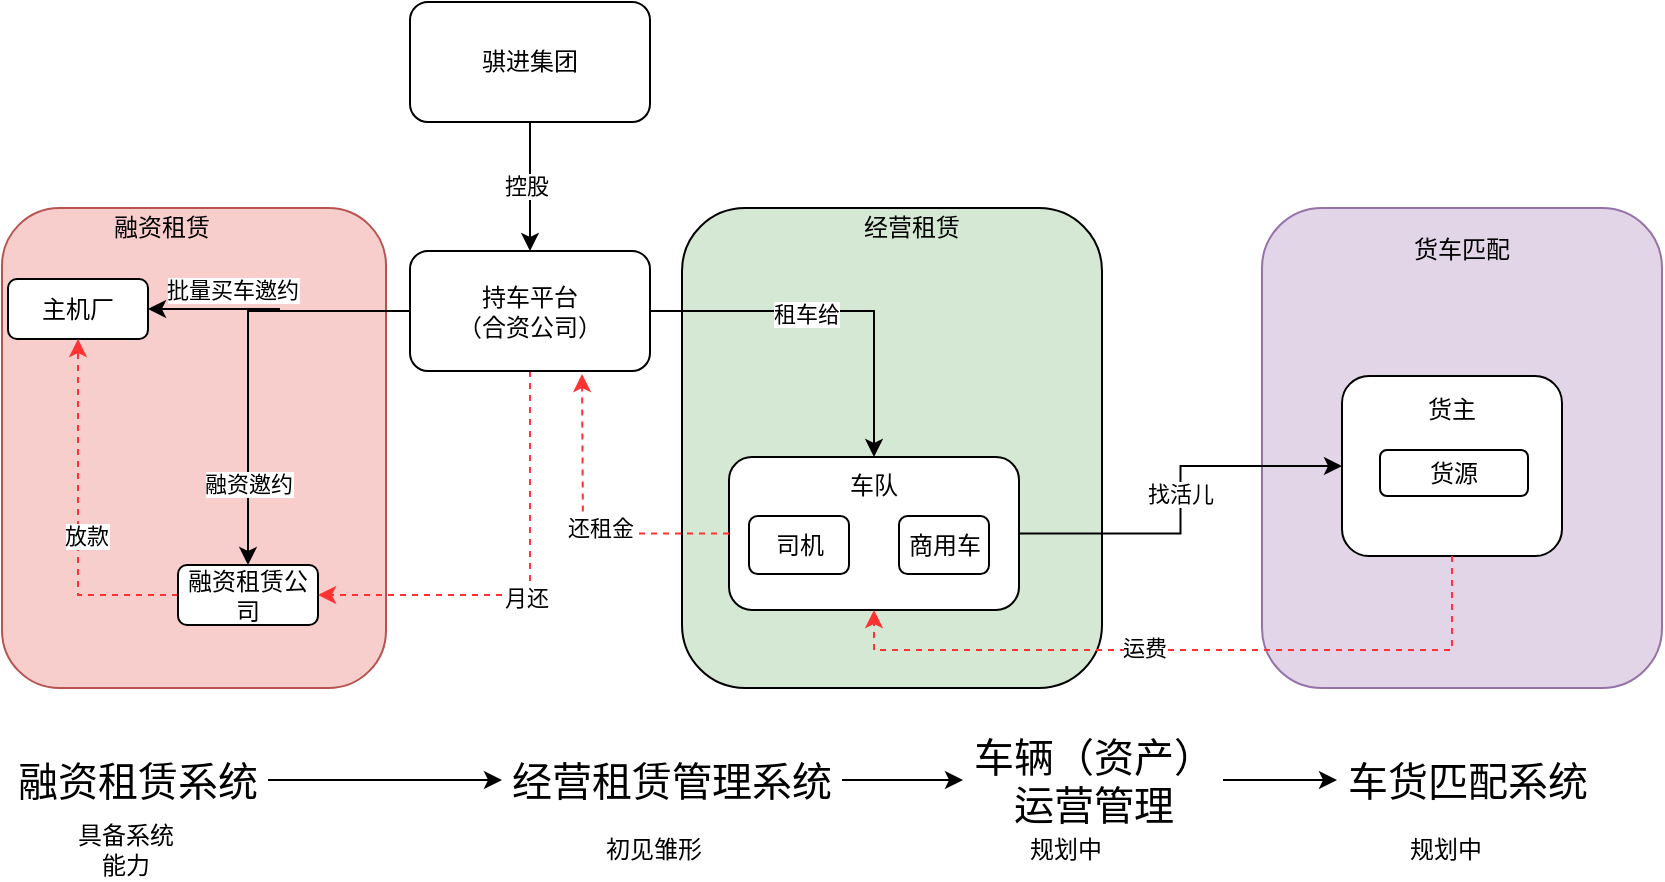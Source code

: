 <mxfile version="24.8.6">
  <diagram name="Page-1" id="6P4cRUNg19xyULZVHrcm">
    <mxGraphModel dx="1403" dy="746" grid="1" gridSize="10" guides="1" tooltips="1" connect="1" arrows="1" fold="1" page="1" pageScale="1" pageWidth="850" pageHeight="1100" math="0" shadow="0">
      <root>
        <mxCell id="0" />
        <mxCell id="1" parent="0" />
        <mxCell id="IccJKijxhRv_FzLwBZtU-58" value="" style="rounded=1;whiteSpace=wrap;html=1;fillColor=#e1d5e7;strokeColor=#9673a6;" vertex="1" parent="1">
          <mxGeometry x="920" y="240" width="200" height="240" as="geometry" />
        </mxCell>
        <mxCell id="IccJKijxhRv_FzLwBZtU-45" value="" style="whiteSpace=wrap;html=1;rounded=1;" vertex="1" parent="1">
          <mxGeometry x="960" y="324" width="110" height="90" as="geometry" />
        </mxCell>
        <mxCell id="IccJKijxhRv_FzLwBZtU-3" value="" style="rounded=1;whiteSpace=wrap;html=1;fillColor=#D5E8D4;" vertex="1" parent="1">
          <mxGeometry x="630" y="240" width="210" height="240" as="geometry" />
        </mxCell>
        <mxCell id="IccJKijxhRv_FzLwBZtU-62" style="edgeStyle=orthogonalEdgeStyle;rounded=0;orthogonalLoop=1;jettySize=auto;html=1;" edge="1" parent="1" source="IccJKijxhRv_FzLwBZtU-1" target="IccJKijxhRv_FzLwBZtU-45">
          <mxGeometry relative="1" as="geometry" />
        </mxCell>
        <mxCell id="IccJKijxhRv_FzLwBZtU-69" value="找活儿" style="edgeLabel;html=1;align=center;verticalAlign=middle;resizable=0;points=[];" vertex="1" connectable="0" parent="IccJKijxhRv_FzLwBZtU-62">
          <mxGeometry x="0.03" y="1" relative="1" as="geometry">
            <mxPoint as="offset" />
          </mxGeometry>
        </mxCell>
        <mxCell id="IccJKijxhRv_FzLwBZtU-1" value="" style="rounded=1;whiteSpace=wrap;html=1;" vertex="1" parent="1">
          <mxGeometry x="653.5" y="364.5" width="145" height="76.5" as="geometry" />
        </mxCell>
        <mxCell id="IccJKijxhRv_FzLwBZtU-4" value="" style="rounded=1;whiteSpace=wrap;html=1;fillColor=#f8cecc;strokeColor=#b85450;" vertex="1" parent="1">
          <mxGeometry x="290" y="240" width="192" height="240" as="geometry" />
        </mxCell>
        <mxCell id="IccJKijxhRv_FzLwBZtU-30" style="edgeStyle=orthogonalEdgeStyle;rounded=0;orthogonalLoop=1;jettySize=auto;html=1;" edge="1" parent="1" source="IccJKijxhRv_FzLwBZtU-6" target="IccJKijxhRv_FzLwBZtU-19">
          <mxGeometry relative="1" as="geometry" />
        </mxCell>
        <mxCell id="IccJKijxhRv_FzLwBZtU-31" value="批量买车邀约" style="edgeLabel;html=1;align=center;verticalAlign=middle;resizable=0;points=[];" vertex="1" connectable="0" parent="IccJKijxhRv_FzLwBZtU-30">
          <mxGeometry x="0.012" y="5" relative="1" as="geometry">
            <mxPoint x="-23" y="-15" as="offset" />
          </mxGeometry>
        </mxCell>
        <mxCell id="IccJKijxhRv_FzLwBZtU-32" style="edgeStyle=orthogonalEdgeStyle;rounded=0;orthogonalLoop=1;jettySize=auto;html=1;entryX=0.5;entryY=0;entryDx=0;entryDy=0;" edge="1" parent="1" source="IccJKijxhRv_FzLwBZtU-6" target="IccJKijxhRv_FzLwBZtU-20">
          <mxGeometry relative="1" as="geometry" />
        </mxCell>
        <mxCell id="IccJKijxhRv_FzLwBZtU-33" value="融资邀约" style="edgeLabel;html=1;align=center;verticalAlign=middle;resizable=0;points=[];" vertex="1" connectable="0" parent="IccJKijxhRv_FzLwBZtU-32">
          <mxGeometry x="-0.015" y="-1" relative="1" as="geometry">
            <mxPoint x="1" y="65" as="offset" />
          </mxGeometry>
        </mxCell>
        <mxCell id="IccJKijxhRv_FzLwBZtU-43" style="edgeStyle=orthogonalEdgeStyle;rounded=0;orthogonalLoop=1;jettySize=auto;html=1;entryX=1;entryY=0.5;entryDx=0;entryDy=0;exitX=0.5;exitY=1;exitDx=0;exitDy=0;dashed=1;strokeColor=#FF3333;" edge="1" parent="1" source="IccJKijxhRv_FzLwBZtU-6" target="IccJKijxhRv_FzLwBZtU-20">
          <mxGeometry relative="1" as="geometry" />
        </mxCell>
        <mxCell id="IccJKijxhRv_FzLwBZtU-44" value="月还" style="edgeLabel;html=1;align=center;verticalAlign=middle;resizable=0;points=[];" vertex="1" connectable="0" parent="IccJKijxhRv_FzLwBZtU-43">
          <mxGeometry x="0.051" y="1" relative="1" as="geometry">
            <mxPoint as="offset" />
          </mxGeometry>
        </mxCell>
        <mxCell id="IccJKijxhRv_FzLwBZtU-51" style="edgeStyle=orthogonalEdgeStyle;rounded=0;orthogonalLoop=1;jettySize=auto;html=1;entryX=0.5;entryY=0;entryDx=0;entryDy=0;" edge="1" parent="1" source="IccJKijxhRv_FzLwBZtU-6" target="IccJKijxhRv_FzLwBZtU-1">
          <mxGeometry relative="1" as="geometry" />
        </mxCell>
        <mxCell id="IccJKijxhRv_FzLwBZtU-52" value="租车给" style="edgeLabel;html=1;align=center;verticalAlign=middle;resizable=0;points=[];" vertex="1" connectable="0" parent="IccJKijxhRv_FzLwBZtU-51">
          <mxGeometry x="-0.157" y="-1" relative="1" as="geometry">
            <mxPoint as="offset" />
          </mxGeometry>
        </mxCell>
        <mxCell id="IccJKijxhRv_FzLwBZtU-6" value="持车平台&lt;div&gt;（合资公司）&lt;/div&gt;" style="whiteSpace=wrap;html=1;rounded=1;" vertex="1" parent="1">
          <mxGeometry x="494" y="261.5" width="120" height="60" as="geometry" />
        </mxCell>
        <mxCell id="IccJKijxhRv_FzLwBZtU-56" style="edgeStyle=orthogonalEdgeStyle;rounded=0;orthogonalLoop=1;jettySize=auto;html=1;entryX=0.5;entryY=0;entryDx=0;entryDy=0;" edge="1" parent="1" source="IccJKijxhRv_FzLwBZtU-8" target="IccJKijxhRv_FzLwBZtU-6">
          <mxGeometry relative="1" as="geometry">
            <mxPoint x="540" y="260" as="targetPoint" />
          </mxGeometry>
        </mxCell>
        <mxCell id="IccJKijxhRv_FzLwBZtU-57" value="控股" style="edgeLabel;html=1;align=center;verticalAlign=middle;resizable=0;points=[];" vertex="1" connectable="0" parent="IccJKijxhRv_FzLwBZtU-56">
          <mxGeometry x="-0.025" y="-2" relative="1" as="geometry">
            <mxPoint as="offset" />
          </mxGeometry>
        </mxCell>
        <mxCell id="IccJKijxhRv_FzLwBZtU-8" value="骐进集团" style="rounded=1;whiteSpace=wrap;html=1;" vertex="1" parent="1">
          <mxGeometry x="494" y="137" width="120" height="60" as="geometry" />
        </mxCell>
        <mxCell id="IccJKijxhRv_FzLwBZtU-13" value="商用车" style="rounded=1;whiteSpace=wrap;html=1;" vertex="1" parent="1">
          <mxGeometry x="738.5" y="394" width="45" height="29" as="geometry" />
        </mxCell>
        <mxCell id="IccJKijxhRv_FzLwBZtU-15" value="司机" style="rounded=1;whiteSpace=wrap;html=1;" vertex="1" parent="1">
          <mxGeometry x="663.5" y="394" width="50" height="29" as="geometry" />
        </mxCell>
        <mxCell id="IccJKijxhRv_FzLwBZtU-17" value="经营租赁" style="text;html=1;align=center;verticalAlign=middle;whiteSpace=wrap;rounded=0;" vertex="1" parent="1">
          <mxGeometry x="714.5" y="235" width="60" height="30" as="geometry" />
        </mxCell>
        <mxCell id="IccJKijxhRv_FzLwBZtU-18" value="融资租赁" style="text;html=1;align=center;verticalAlign=middle;whiteSpace=wrap;rounded=0;" vertex="1" parent="1">
          <mxGeometry x="340" y="235" width="60" height="30" as="geometry" />
        </mxCell>
        <mxCell id="IccJKijxhRv_FzLwBZtU-19" value="主机厂" style="rounded=1;whiteSpace=wrap;html=1;" vertex="1" parent="1">
          <mxGeometry x="293" y="275.5" width="70" height="30" as="geometry" />
        </mxCell>
        <mxCell id="IccJKijxhRv_FzLwBZtU-34" style="edgeStyle=orthogonalEdgeStyle;rounded=0;orthogonalLoop=1;jettySize=auto;html=1;entryX=0.5;entryY=1;entryDx=0;entryDy=0;dashed=1;strokeColor=#FF3333;" edge="1" parent="1" source="IccJKijxhRv_FzLwBZtU-20" target="IccJKijxhRv_FzLwBZtU-19">
          <mxGeometry relative="1" as="geometry" />
        </mxCell>
        <mxCell id="IccJKijxhRv_FzLwBZtU-35" value="放款" style="edgeLabel;html=1;align=center;verticalAlign=middle;resizable=0;points=[];" vertex="1" connectable="0" parent="IccJKijxhRv_FzLwBZtU-34">
          <mxGeometry x="-0.105" y="-4" relative="1" as="geometry">
            <mxPoint as="offset" />
          </mxGeometry>
        </mxCell>
        <mxCell id="IccJKijxhRv_FzLwBZtU-20" value="融资租赁公司" style="rounded=1;whiteSpace=wrap;html=1;" vertex="1" parent="1">
          <mxGeometry x="378" y="418.5" width="70" height="30" as="geometry" />
        </mxCell>
        <mxCell id="IccJKijxhRv_FzLwBZtU-64" style="edgeStyle=orthogonalEdgeStyle;rounded=0;orthogonalLoop=1;jettySize=auto;html=1;entryX=0.5;entryY=1;entryDx=0;entryDy=0;exitX=0.5;exitY=1;exitDx=0;exitDy=0;strokeColor=#FF3333;dashed=1;" edge="1" parent="1" source="IccJKijxhRv_FzLwBZtU-45" target="IccJKijxhRv_FzLwBZtU-1">
          <mxGeometry relative="1" as="geometry" />
        </mxCell>
        <mxCell id="IccJKijxhRv_FzLwBZtU-65" value="运费" style="edgeLabel;html=1;align=center;verticalAlign=middle;resizable=0;points=[];" vertex="1" connectable="0" parent="IccJKijxhRv_FzLwBZtU-64">
          <mxGeometry x="0.133" y="-1" relative="1" as="geometry">
            <mxPoint as="offset" />
          </mxGeometry>
        </mxCell>
        <mxCell id="IccJKijxhRv_FzLwBZtU-27" value="货源" style="whiteSpace=wrap;html=1;rounded=1;" vertex="1" parent="1">
          <mxGeometry x="979" y="361" width="74" height="23" as="geometry" />
        </mxCell>
        <mxCell id="IccJKijxhRv_FzLwBZtU-49" value="车队" style="text;html=1;align=center;verticalAlign=middle;whiteSpace=wrap;rounded=0;" vertex="1" parent="1">
          <mxGeometry x="696" y="364" width="60" height="30" as="geometry" />
        </mxCell>
        <mxCell id="IccJKijxhRv_FzLwBZtU-53" style="edgeStyle=orthogonalEdgeStyle;rounded=0;orthogonalLoop=1;jettySize=auto;html=1;strokeColor=#FF3333;dashed=1;" edge="1" parent="1" source="IccJKijxhRv_FzLwBZtU-1">
          <mxGeometry relative="1" as="geometry">
            <mxPoint x="580" y="323" as="targetPoint" />
          </mxGeometry>
        </mxCell>
        <mxCell id="IccJKijxhRv_FzLwBZtU-54" value="还租金" style="edgeLabel;html=1;align=center;verticalAlign=middle;resizable=0;points=[];" vertex="1" connectable="0" parent="IccJKijxhRv_FzLwBZtU-53">
          <mxGeometry x="-0.157" y="-4" relative="1" as="geometry">
            <mxPoint y="1" as="offset" />
          </mxGeometry>
        </mxCell>
        <mxCell id="IccJKijxhRv_FzLwBZtU-59" value="货车匹配" style="text;html=1;align=center;verticalAlign=middle;whiteSpace=wrap;rounded=0;" vertex="1" parent="1">
          <mxGeometry x="990" y="245.5" width="60" height="30" as="geometry" />
        </mxCell>
        <mxCell id="IccJKijxhRv_FzLwBZtU-60" value="货主" style="text;html=1;align=center;verticalAlign=middle;whiteSpace=wrap;rounded=0;" vertex="1" parent="1">
          <mxGeometry x="985" y="330" width="60" height="22" as="geometry" />
        </mxCell>
        <mxCell id="IccJKijxhRv_FzLwBZtU-72" value="" style="edgeStyle=orthogonalEdgeStyle;rounded=0;orthogonalLoop=1;jettySize=auto;html=1;" edge="1" parent="1" source="IccJKijxhRv_FzLwBZtU-70" target="IccJKijxhRv_FzLwBZtU-71">
          <mxGeometry relative="1" as="geometry" />
        </mxCell>
        <mxCell id="IccJKijxhRv_FzLwBZtU-70" value="融资租赁系统" style="text;html=1;align=center;verticalAlign=middle;whiteSpace=wrap;rounded=0;fontSize=20;" vertex="1" parent="1">
          <mxGeometry x="293" y="496" width="130" height="60" as="geometry" />
        </mxCell>
        <mxCell id="IccJKijxhRv_FzLwBZtU-74" value="" style="edgeStyle=orthogonalEdgeStyle;rounded=0;orthogonalLoop=1;jettySize=auto;html=1;" edge="1" parent="1" source="IccJKijxhRv_FzLwBZtU-71" target="IccJKijxhRv_FzLwBZtU-73">
          <mxGeometry relative="1" as="geometry" />
        </mxCell>
        <mxCell id="IccJKijxhRv_FzLwBZtU-71" value="经营租赁管理系统" style="text;html=1;align=center;verticalAlign=middle;whiteSpace=wrap;rounded=0;fontSize=20;" vertex="1" parent="1">
          <mxGeometry x="540" y="496" width="170" height="60" as="geometry" />
        </mxCell>
        <mxCell id="IccJKijxhRv_FzLwBZtU-76" value="" style="edgeStyle=orthogonalEdgeStyle;rounded=0;orthogonalLoop=1;jettySize=auto;html=1;" edge="1" parent="1" source="IccJKijxhRv_FzLwBZtU-73" target="IccJKijxhRv_FzLwBZtU-75">
          <mxGeometry relative="1" as="geometry" />
        </mxCell>
        <mxCell id="IccJKijxhRv_FzLwBZtU-73" value="车辆（资产）运营管理" style="text;html=1;align=center;verticalAlign=middle;whiteSpace=wrap;rounded=0;fontSize=20;" vertex="1" parent="1">
          <mxGeometry x="770.5" y="496" width="130" height="60" as="geometry" />
        </mxCell>
        <mxCell id="IccJKijxhRv_FzLwBZtU-75" value="车货匹配系统" style="text;html=1;align=center;verticalAlign=middle;whiteSpace=wrap;rounded=0;fontSize=20;" vertex="1" parent="1">
          <mxGeometry x="957.5" y="496" width="130" height="60" as="geometry" />
        </mxCell>
        <mxCell id="IccJKijxhRv_FzLwBZtU-77" value="具备系统能力" style="text;html=1;align=center;verticalAlign=middle;whiteSpace=wrap;rounded=0;" vertex="1" parent="1">
          <mxGeometry x="322" y="546" width="60" height="30" as="geometry" />
        </mxCell>
        <mxCell id="IccJKijxhRv_FzLwBZtU-78" value="初见雏形" style="text;html=1;align=center;verticalAlign=middle;whiteSpace=wrap;rounded=0;" vertex="1" parent="1">
          <mxGeometry x="586" y="546" width="60" height="30" as="geometry" />
        </mxCell>
        <mxCell id="IccJKijxhRv_FzLwBZtU-80" value="规划中" style="text;html=1;align=center;verticalAlign=middle;whiteSpace=wrap;rounded=0;" vertex="1" parent="1">
          <mxGeometry x="792" y="546" width="60" height="30" as="geometry" />
        </mxCell>
        <mxCell id="IccJKijxhRv_FzLwBZtU-84" value="规划中" style="text;html=1;align=center;verticalAlign=middle;whiteSpace=wrap;rounded=0;" vertex="1" parent="1">
          <mxGeometry x="982" y="546" width="60" height="30" as="geometry" />
        </mxCell>
      </root>
    </mxGraphModel>
  </diagram>
</mxfile>
